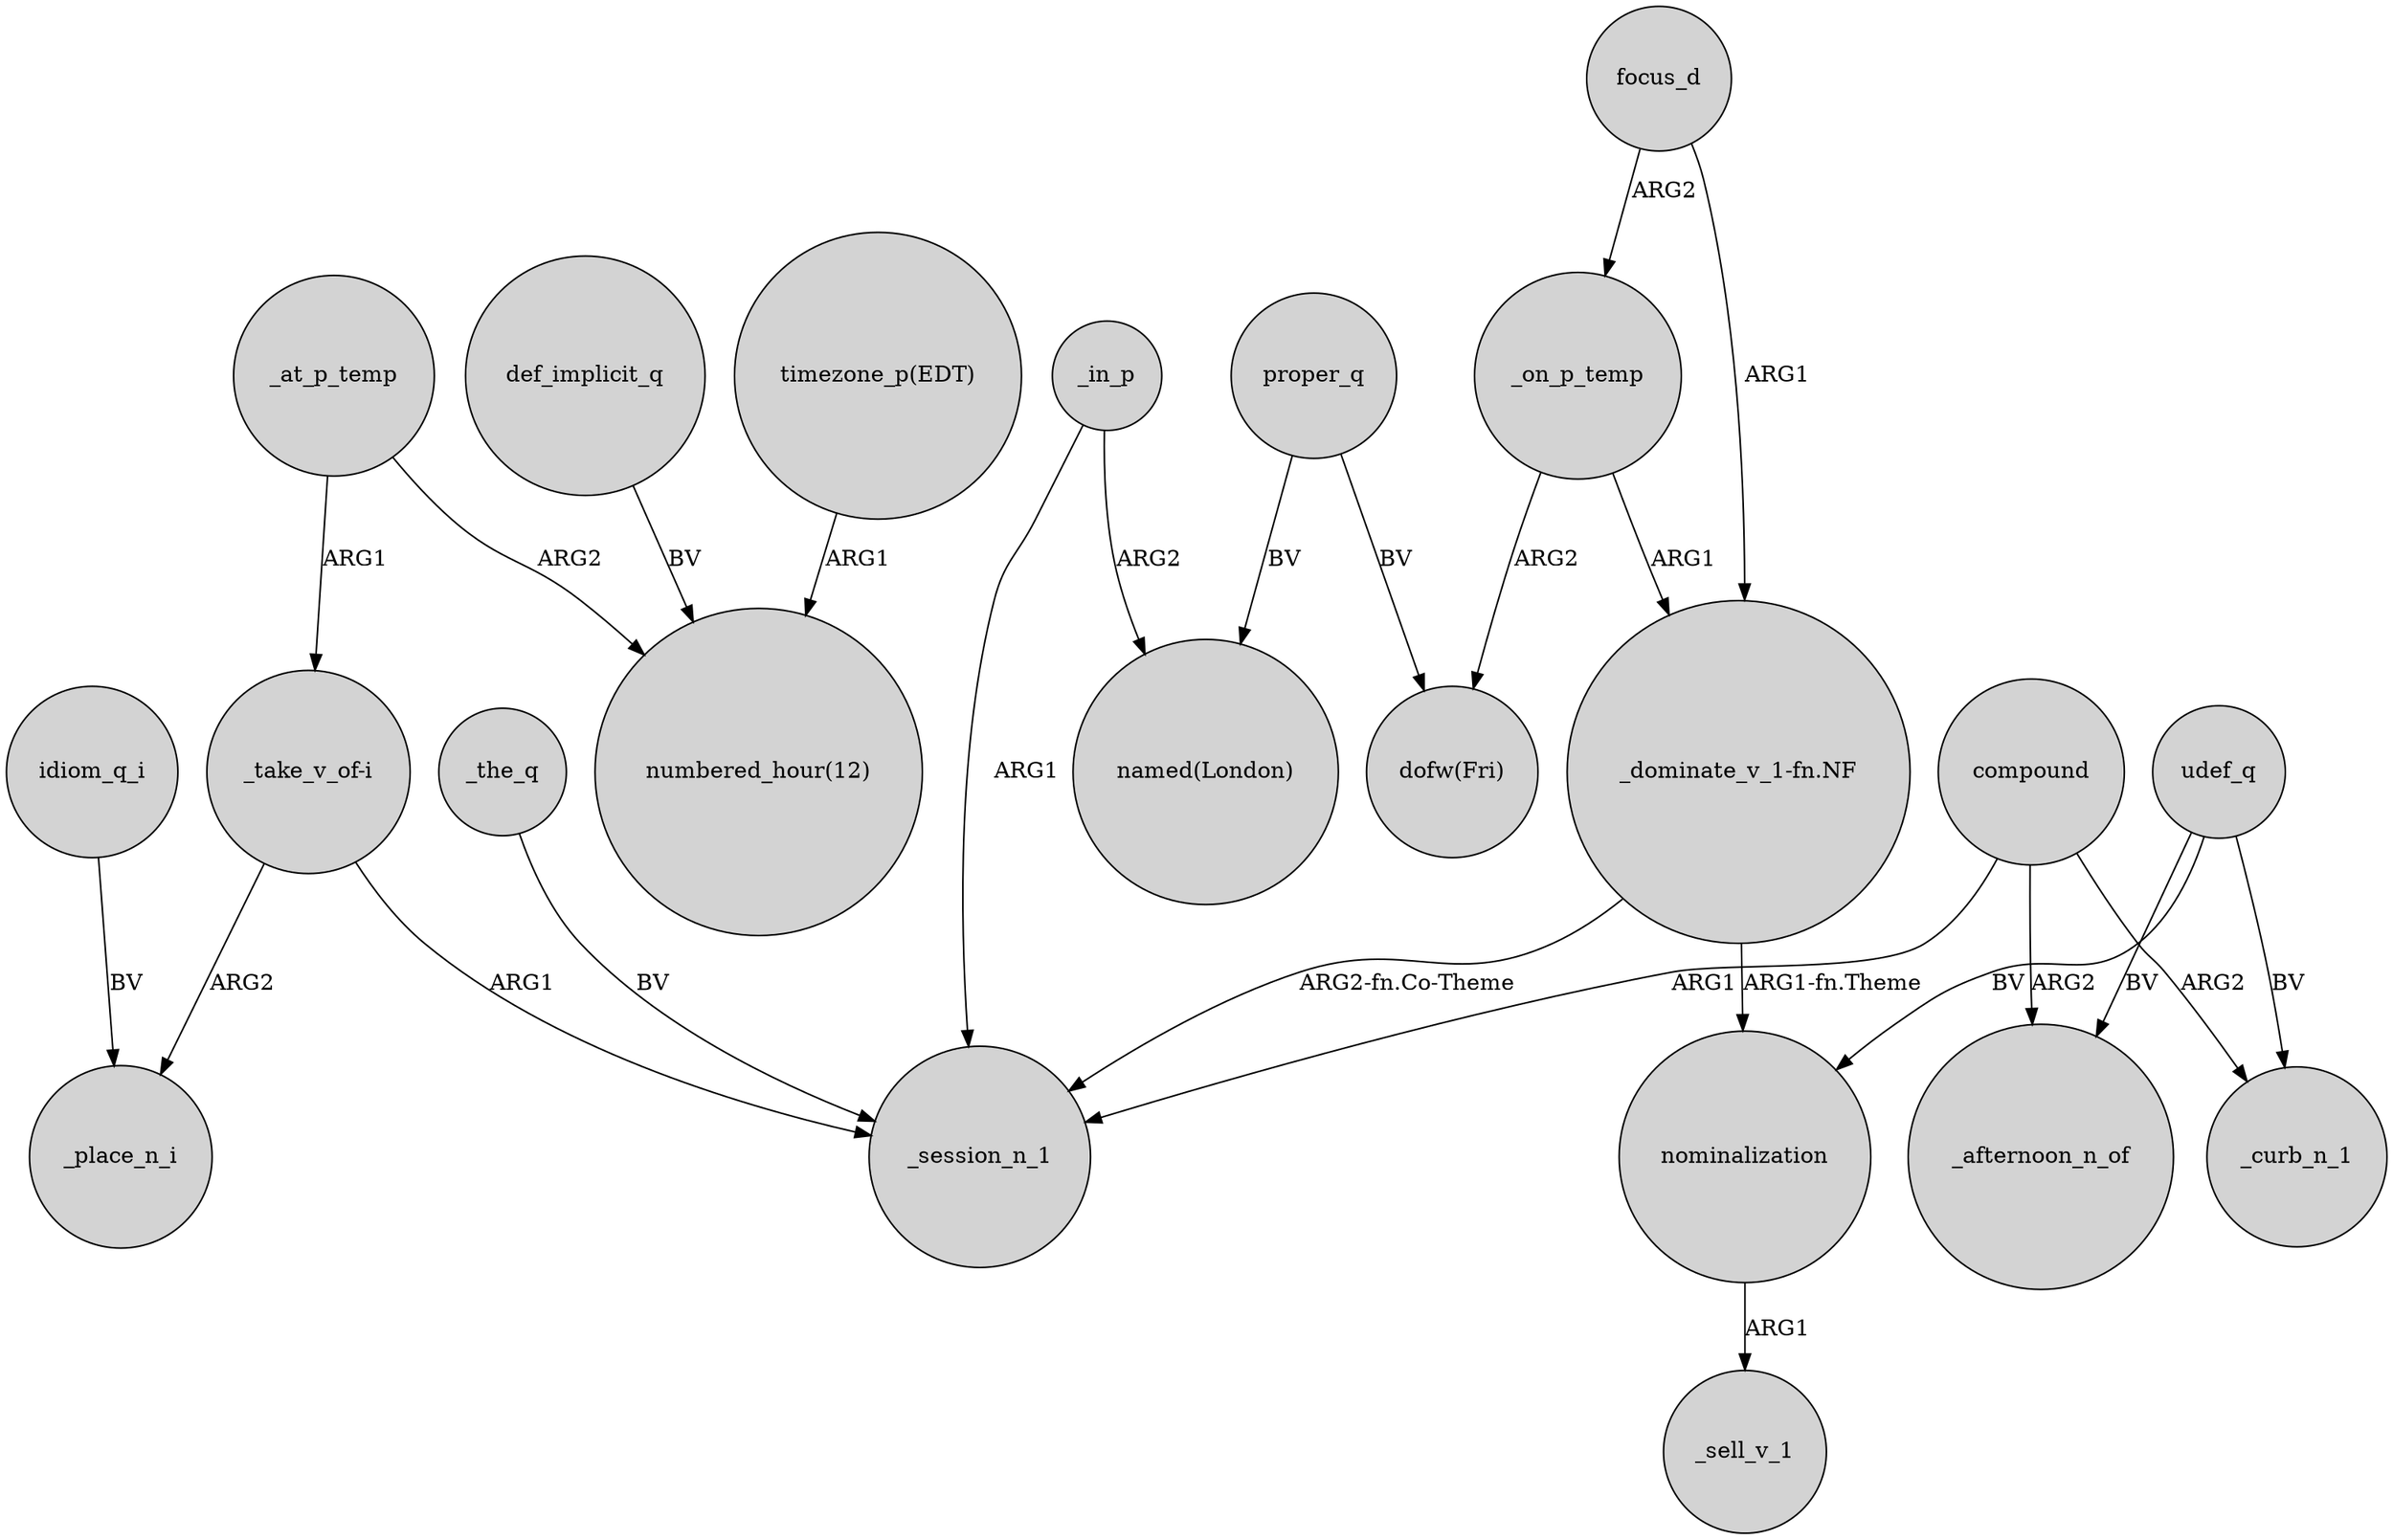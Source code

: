 digraph {
	node [shape=circle style=filled]
	nominalization -> _sell_v_1 [label=ARG1]
	proper_q -> "dofw(Fri)" [label=BV]
	focus_d -> "_dominate_v_1-fn.NF" [label=ARG1]
	udef_q -> _afternoon_n_of [label=BV]
	_the_q -> _session_n_1 [label=BV]
	"_take_v_of-i" -> _session_n_1 [label=ARG1]
	"timezone_p(EDT)" -> "numbered_hour(12)" [label=ARG1]
	_in_p -> "named(London)" [label=ARG2]
	udef_q -> _curb_n_1 [label=BV]
	"_dominate_v_1-fn.NF" -> nominalization [label="ARG1-fn.Theme"]
	focus_d -> _on_p_temp [label=ARG2]
	_in_p -> _session_n_1 [label=ARG1]
	compound -> _afternoon_n_of [label=ARG2]
	idiom_q_i -> _place_n_i [label=BV]
	compound -> _curb_n_1 [label=ARG2]
	_on_p_temp -> "dofw(Fri)" [label=ARG2]
	compound -> _session_n_1 [label=ARG1]
	"_dominate_v_1-fn.NF" -> _session_n_1 [label="ARG2-fn.Co-Theme"]
	udef_q -> nominalization [label=BV]
	_on_p_temp -> "_dominate_v_1-fn.NF" [label=ARG1]
	proper_q -> "named(London)" [label=BV]
	"_take_v_of-i" -> _place_n_i [label=ARG2]
	_at_p_temp -> "_take_v_of-i" [label=ARG1]
	_at_p_temp -> "numbered_hour(12)" [label=ARG2]
	def_implicit_q -> "numbered_hour(12)" [label=BV]
}
